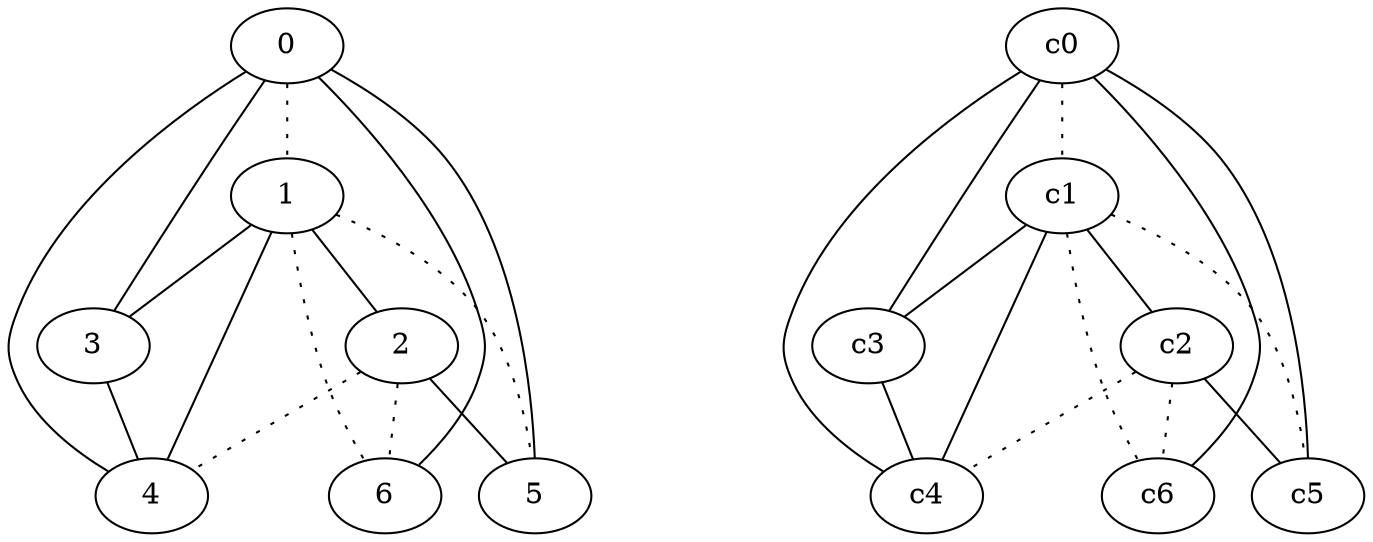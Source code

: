 graph {
a0[label=0];
a1[label=1];
a2[label=2];
a3[label=3];
a4[label=4];
a5[label=5];
a6[label=6];
a0 -- a1 [style=dotted];
a0 -- a3;
a0 -- a4;
a0 -- a5;
a0 -- a6;
a1 -- a2;
a1 -- a3;
a1 -- a4;
a1 -- a5 [style=dotted];
a1 -- a6 [style=dotted];
a2 -- a4 [style=dotted];
a2 -- a5;
a2 -- a6 [style=dotted];
a3 -- a4;
c0 -- c1 [style=dotted];
c0 -- c3;
c0 -- c4;
c0 -- c5;
c0 -- c6;
c1 -- c2;
c1 -- c3;
c1 -- c4;
c1 -- c5 [style=dotted];
c1 -- c6 [style=dotted];
c2 -- c4 [style=dotted];
c2 -- c5;
c2 -- c6 [style=dotted];
c3 -- c4;
}
